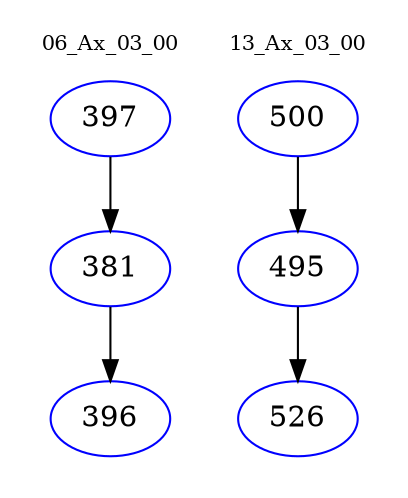 digraph{
subgraph cluster_0 {
color = white
label = "06_Ax_03_00";
fontsize=10;
T0_397 [label="397", color="blue"]
T0_397 -> T0_381 [color="black"]
T0_381 [label="381", color="blue"]
T0_381 -> T0_396 [color="black"]
T0_396 [label="396", color="blue"]
}
subgraph cluster_1 {
color = white
label = "13_Ax_03_00";
fontsize=10;
T1_500 [label="500", color="blue"]
T1_500 -> T1_495 [color="black"]
T1_495 [label="495", color="blue"]
T1_495 -> T1_526 [color="black"]
T1_526 [label="526", color="blue"]
}
}
